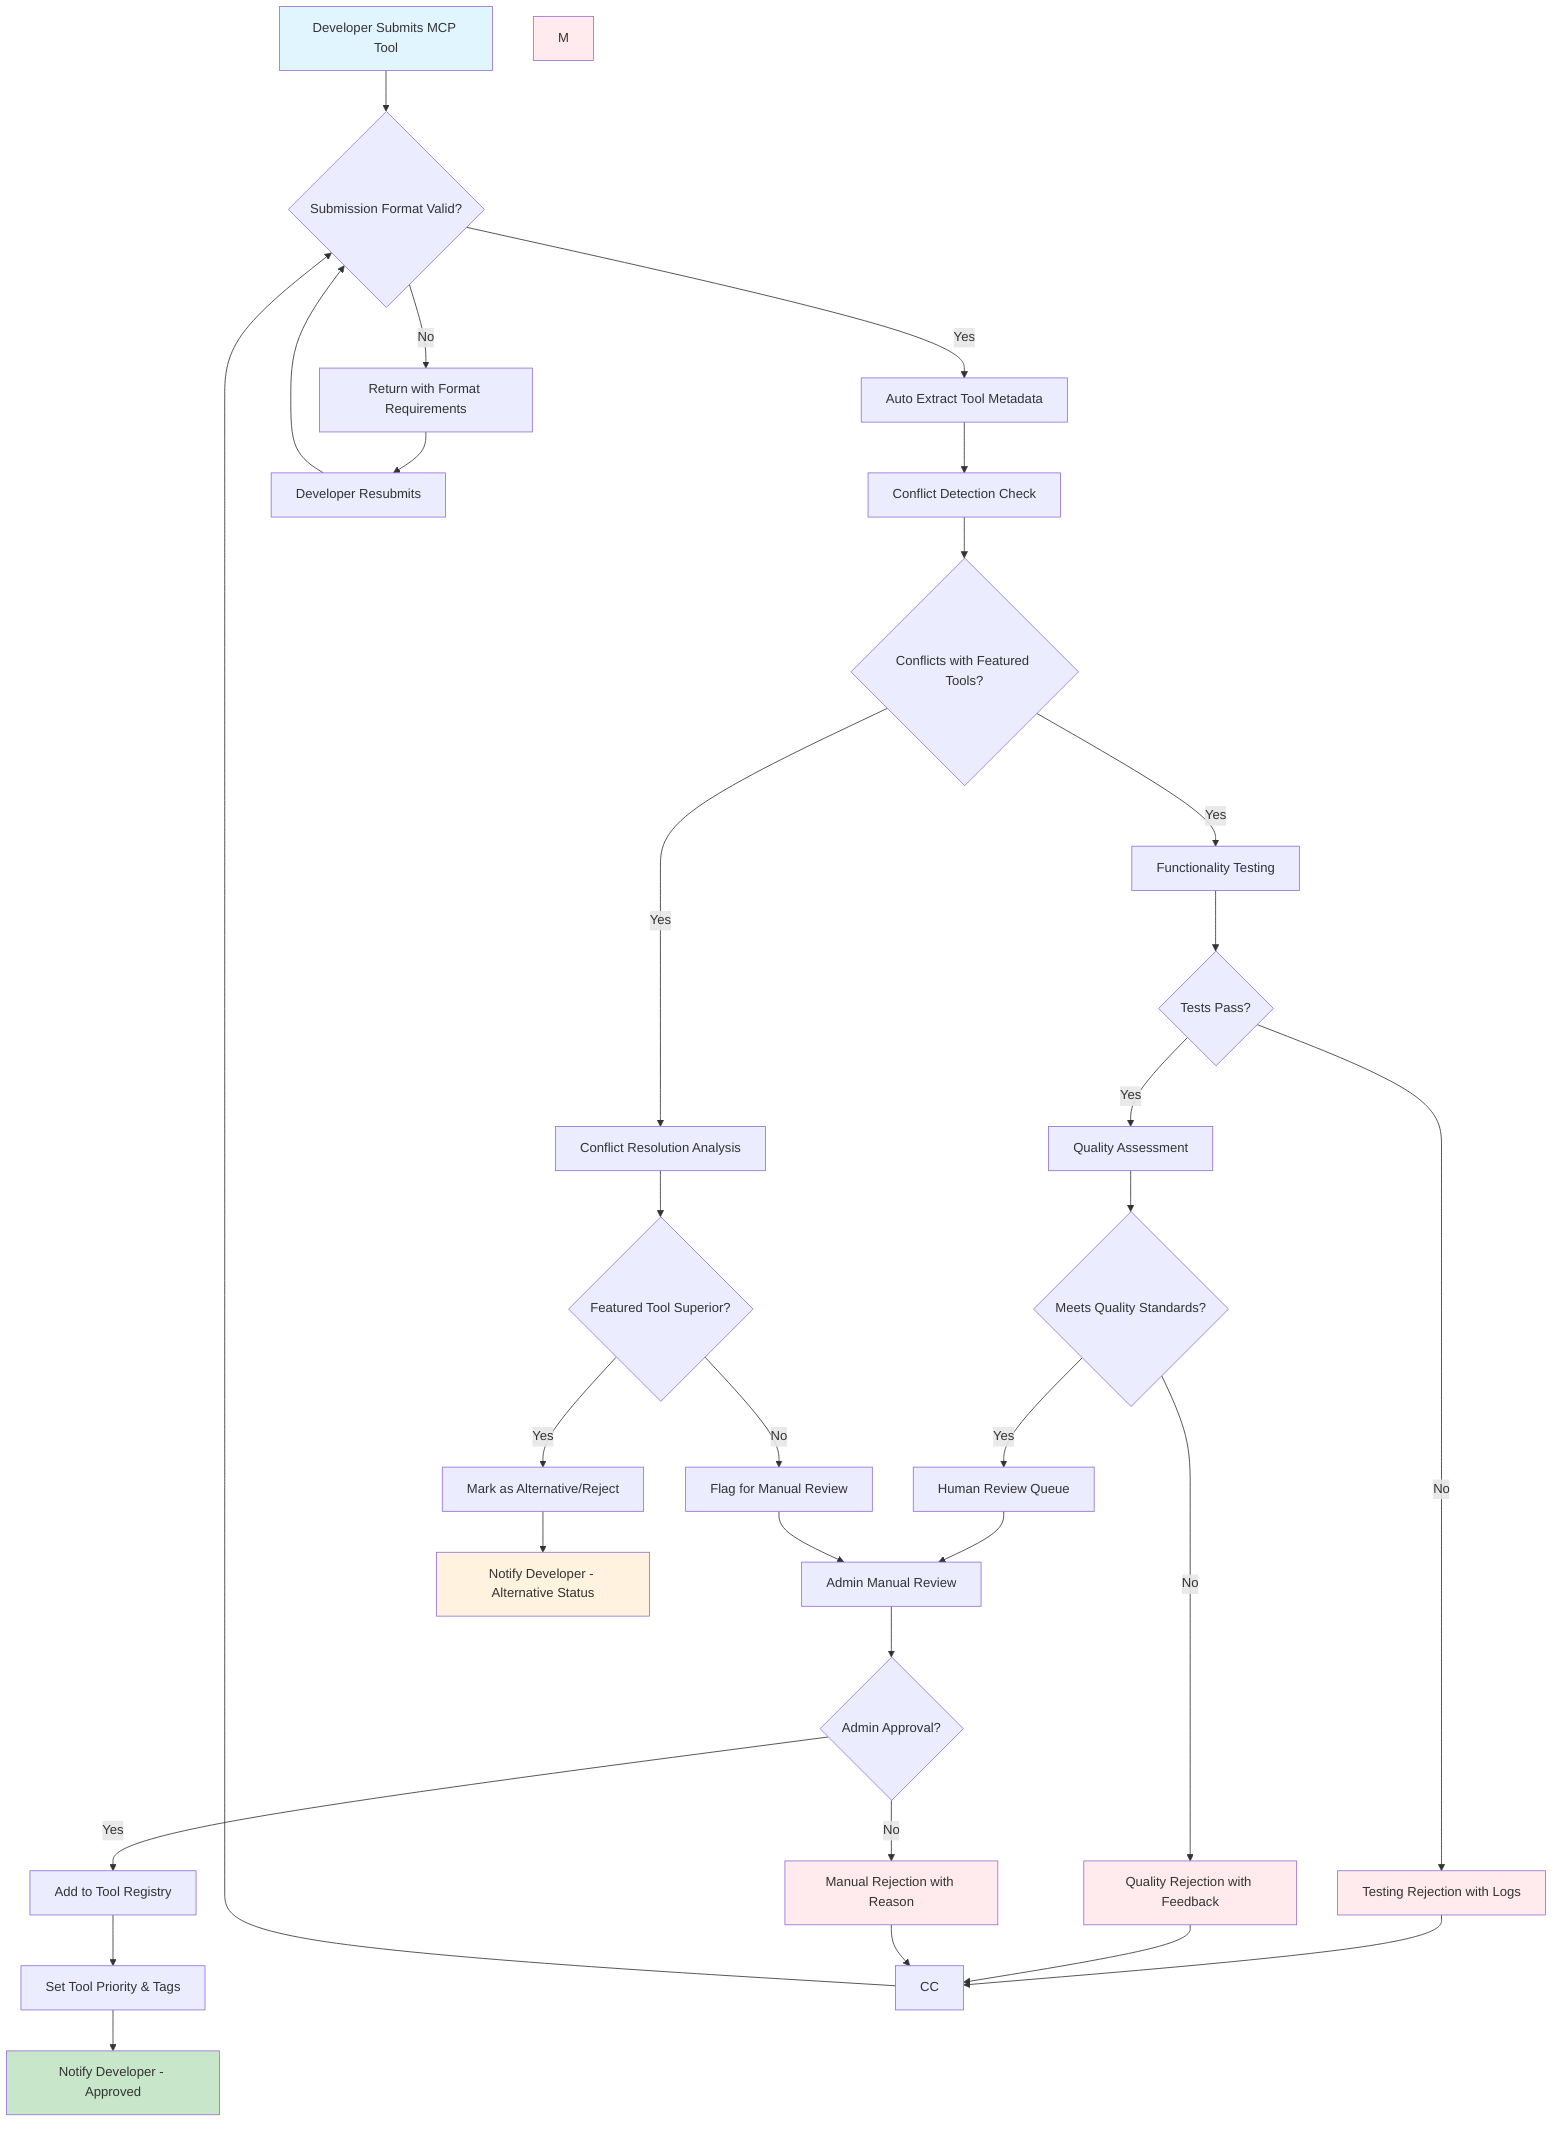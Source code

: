 flowchart TD
    A[Developer Submits MCP Tool] --> B{Submission Format Valid?}
    B -->|No| C[Return with Format Requirements]
    B -->|Yes| D[Auto Extract Tool Metadata]
    
    D --> E[Conflict Detection Check]
    E --> F{Conflicts with Featured Tools?}
    
    F -->|Yes| G[Conflict Resolution Analysis]
    G --> H{Featured Tool Superior?}
    H -->|Yes| I[Mark as Alternative/Reject]
    H -->|No| J[Flag for Manual Review]
    
    
    F-->|Yes| N[Functionality Testing]
    
    N --> O{Tests Pass?}
    O -->|No| P[Testing Rejection with Logs]
    O -->|Yes| Q[Quality Assessment]
    
    Q --> R{Meets Quality Standards?}
    R -->|No| S[Quality Rejection with Feedback]
    R -->|Yes| T[Human Review Queue]
    
    T --> U[Admin Manual Review]
    U --> V{Admin Approval?}
    V -->|No| W[Manual Rejection with Reason]
    V -->|Yes| X[Add to Tool Registry]
    
    X --> Y[Set Tool Priority & Tags]
    Y --> Z[Notify Developer - Approved]
    
    I --> AA[Notify Developer - Alternative Status]
    J --> U
    C --> BB[Developer Resubmits]
   
    P --> CC
    S --> CC
    W --> CC
    BB --> B
    CC --> B
    
    style A fill:#e1f5fe
    style Z fill:#c8e6c9
    style AA fill:#fff3e0
    style M fill:#ffebee
    style P fill:#ffebee
    style S fill:#ffebee
    style W fill:#ffebee